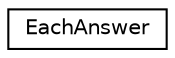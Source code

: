 digraph "Graphical Class Hierarchy"
{
  edge [fontname="Helvetica",fontsize="10",labelfontname="Helvetica",labelfontsize="10"];
  node [fontname="Helvetica",fontsize="10",shape=record];
  rankdir="LR";
  Node1 [label="EachAnswer",height=0.2,width=0.4,color="black", fillcolor="white", style="filled",URL="$structEachAnswer.html"];
}
